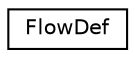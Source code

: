 digraph "Graphical Class Hierarchy"
{
  edge [fontname="Helvetica",fontsize="10",labelfontname="Helvetica",labelfontsize="10"];
  node [fontname="Helvetica",fontsize="10",shape=record];
  rankdir="LR";
  Node0 [label="FlowDef",height=0.2,width=0.4,color="black", fillcolor="white", style="filled",URL="$d1/db7/struct_flow_def.html",tooltip="Definition of the traffic during a certain time containing the flows and speeds. "];
}
